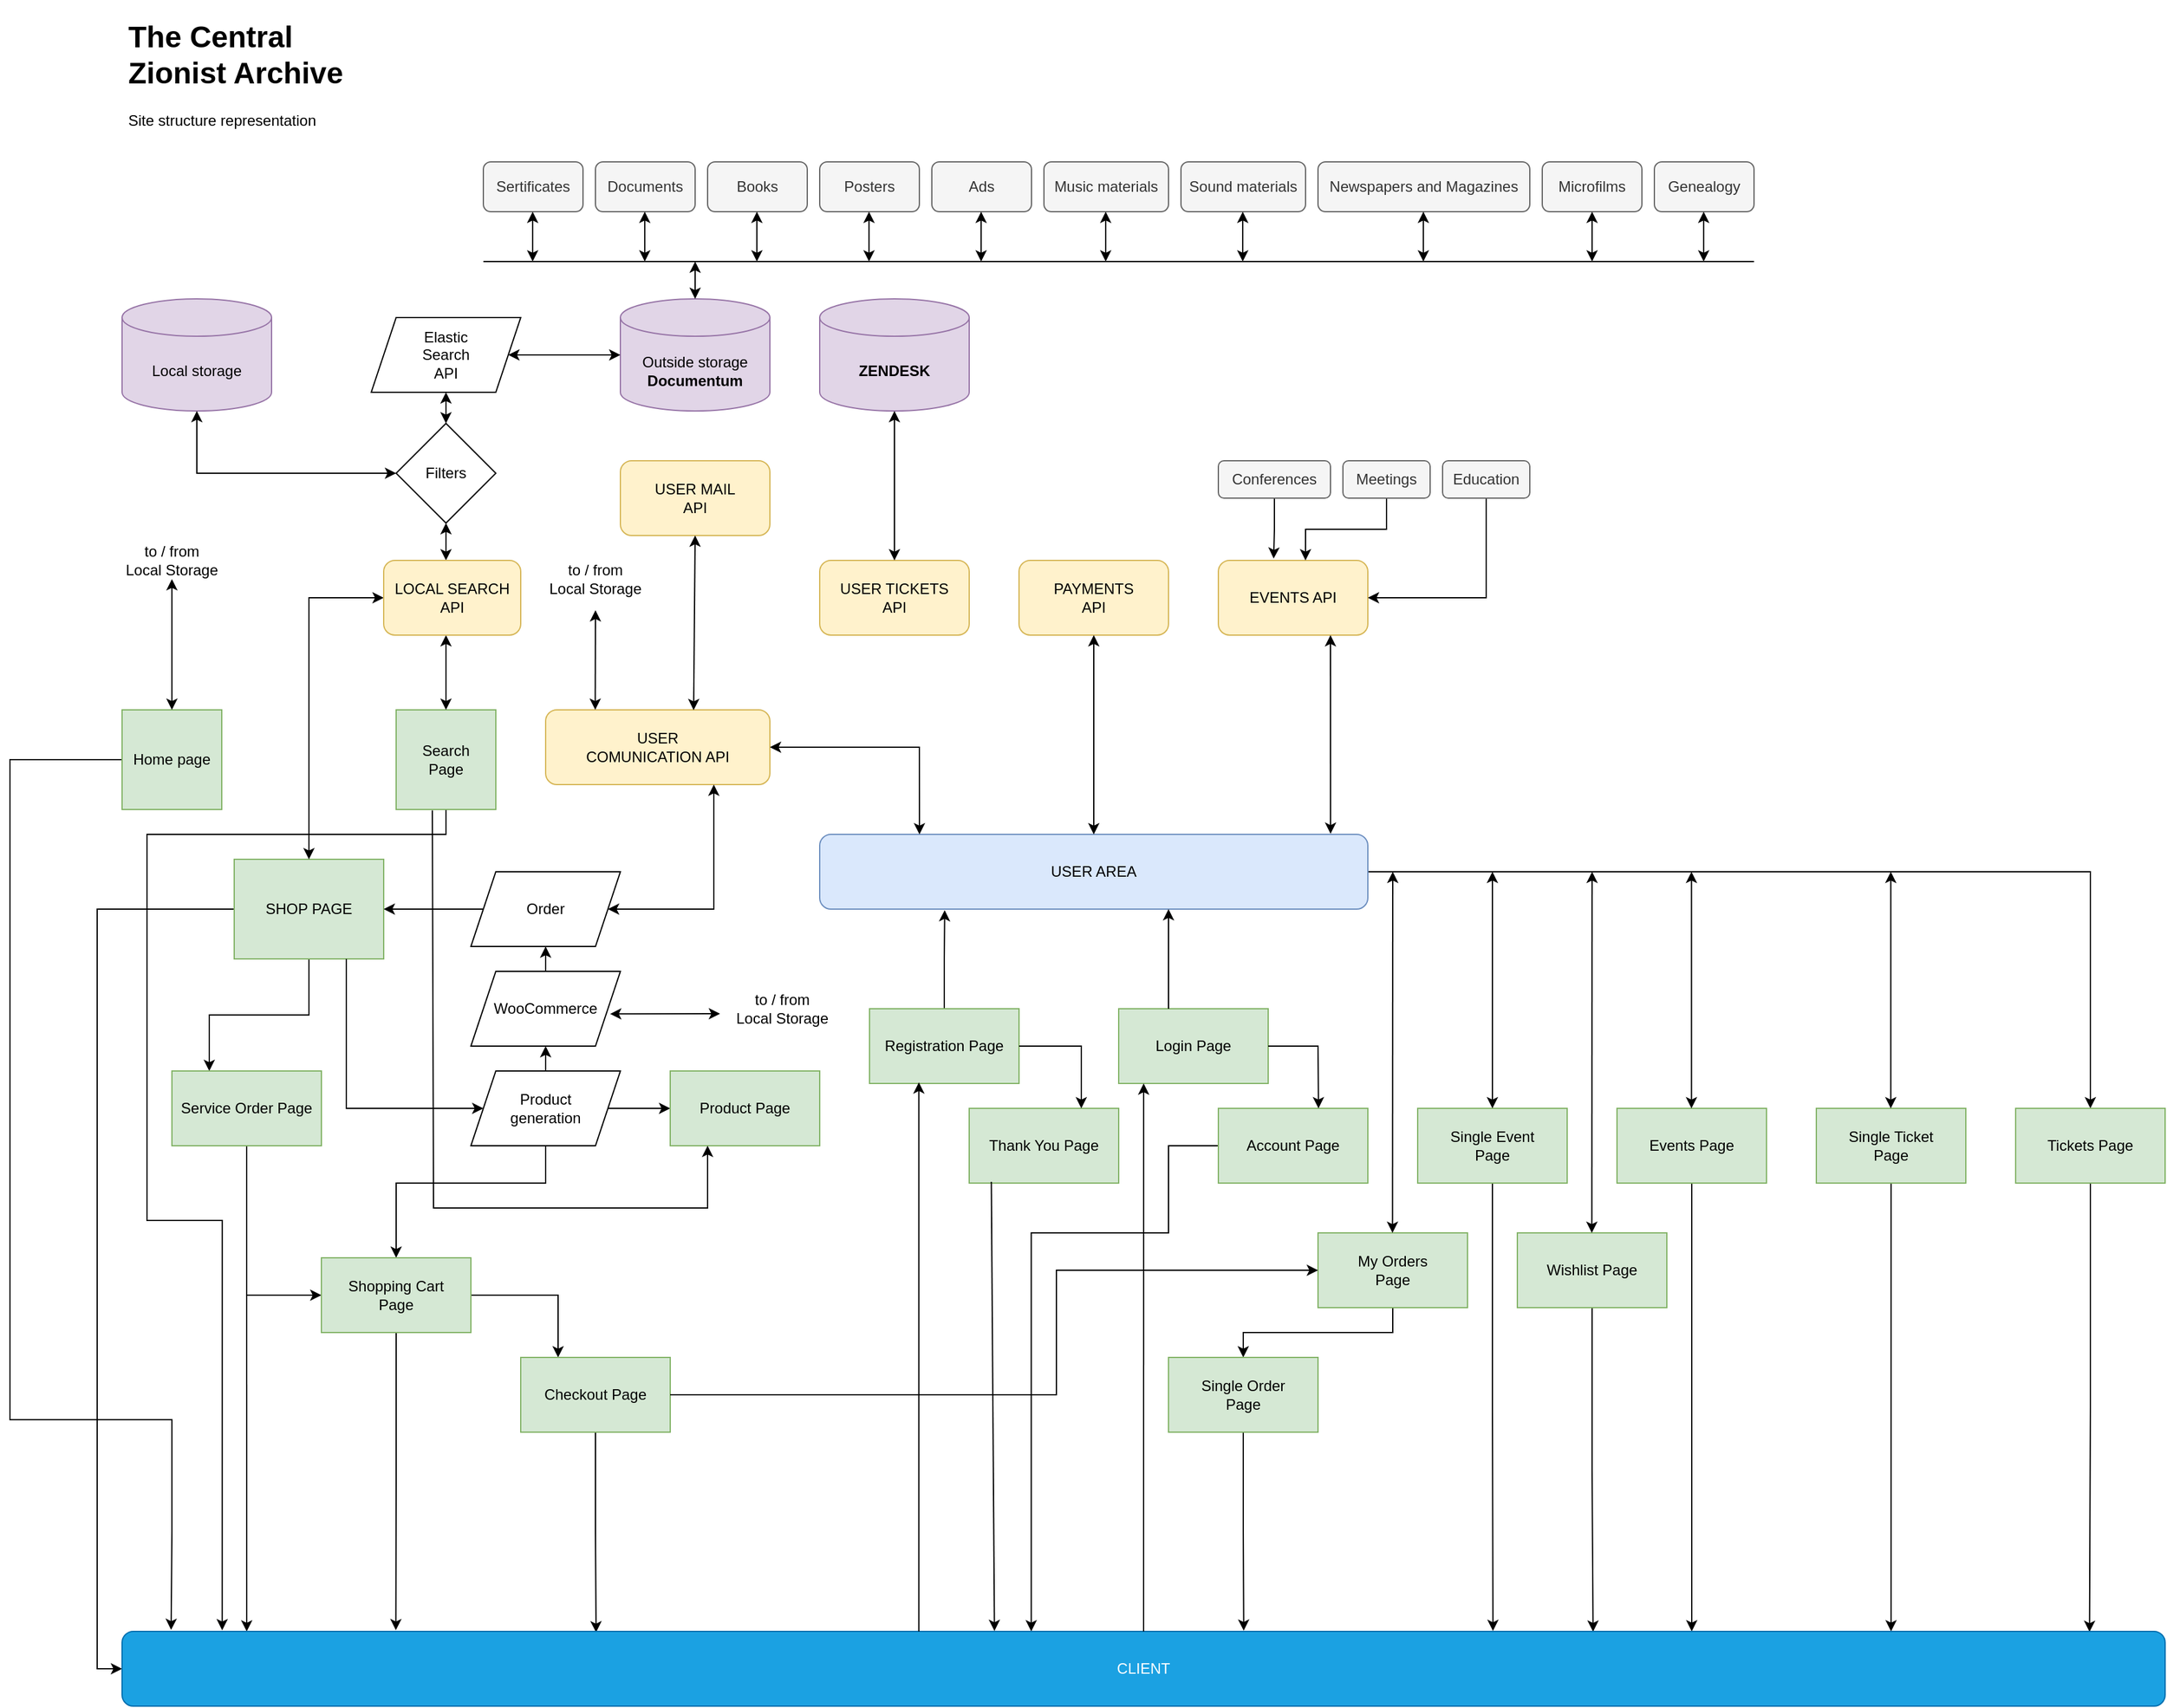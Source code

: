 <mxfile version="20.2.2" type="github"><diagram id="vXTD9lxBzudfeYfwQPNL" name="Page-1"><mxGraphModel dx="1286" dy="870" grid="1" gridSize="10" guides="1" tooltips="1" connect="1" arrows="1" fold="1" page="1" pageScale="1" pageWidth="1169" pageHeight="827" math="0" shadow="0"><root><mxCell id="0"/><mxCell id="1" parent="0"/><mxCell id="1O4lPicYfPI4-qORrqub-135" style="edgeStyle=orthogonalEdgeStyle;rounded=0;orthogonalLoop=1;jettySize=auto;html=1;entryX=0.024;entryY=-0.02;entryDx=0;entryDy=0;entryPerimeter=0;" edge="1" parent="1" source="1O4lPicYfPI4-qORrqub-1" target="1O4lPicYfPI4-qORrqub-122"><mxGeometry relative="1" as="geometry"><mxPoint x="140" y="1260.0" as="targetPoint"/><Array as="points"><mxPoint x="70" y="640"/><mxPoint x="70" y="1170"/><mxPoint x="200" y="1170"/><mxPoint x="200" y="1260"/></Array></mxGeometry></mxCell><mxCell id="1O4lPicYfPI4-qORrqub-1" value="Home page" style="whiteSpace=wrap;html=1;aspect=fixed;fillColor=#d5e8d4;strokeColor=#82b366;" vertex="1" parent="1"><mxGeometry x="160" y="600" width="80" height="80" as="geometry"/></mxCell><mxCell id="1O4lPicYfPI4-qORrqub-136" style="edgeStyle=orthogonalEdgeStyle;rounded=0;orthogonalLoop=1;jettySize=auto;html=1;entryX=0.049;entryY=-0.015;entryDx=0;entryDy=0;entryPerimeter=0;" edge="1" parent="1" source="1O4lPicYfPI4-qORrqub-2" target="1O4lPicYfPI4-qORrqub-122"><mxGeometry relative="1" as="geometry"><Array as="points"><mxPoint x="420" y="700"/><mxPoint x="180" y="700"/><mxPoint x="180" y="1010"/><mxPoint x="240" y="1010"/></Array></mxGeometry></mxCell><mxCell id="1O4lPicYfPI4-qORrqub-2" value="&lt;div&gt;Search&lt;/div&gt;&lt;div&gt;Page&lt;br&gt;&lt;/div&gt;" style="whiteSpace=wrap;html=1;aspect=fixed;fillColor=#d5e8d4;strokeColor=#82b366;" vertex="1" parent="1"><mxGeometry x="380" y="600" width="80" height="80" as="geometry"/></mxCell><mxCell id="1O4lPicYfPI4-qORrqub-4" value="Local storage" style="shape=cylinder3;whiteSpace=wrap;html=1;boundedLbl=1;backgroundOutline=1;size=15;fillColor=#e1d5e7;strokeColor=#9673a6;" vertex="1" parent="1"><mxGeometry x="160" y="270" width="120" height="90" as="geometry"/></mxCell><mxCell id="1O4lPicYfPI4-qORrqub-5" value="Outside storage&lt;br&gt;&lt;strong&gt;Documentum&lt;/strong&gt;" style="shape=cylinder3;whiteSpace=wrap;html=1;boundedLbl=1;backgroundOutline=1;size=15;fillColor=#e1d5e7;strokeColor=#9673a6;" vertex="1" parent="1"><mxGeometry x="560" y="270" width="120" height="90" as="geometry"/></mxCell><mxCell id="1O4lPicYfPI4-qORrqub-6" value="&lt;h1&gt;The Central Zionist Archive &lt;br&gt;&lt;/h1&gt;&lt;p&gt;Site structure representation&lt;br&gt;&lt;/p&gt;" style="text;html=1;strokeColor=none;fillColor=none;spacing=5;spacingTop=-20;whiteSpace=wrap;overflow=hidden;rounded=0;" vertex="1" parent="1"><mxGeometry x="160" y="40" width="190" height="120" as="geometry"/></mxCell><mxCell id="1O4lPicYfPI4-qORrqub-7" value="&lt;div&gt;Elastic&lt;/div&gt;&lt;div&gt;Search&lt;/div&gt;&lt;div&gt;API&lt;br&gt;&lt;/div&gt;" style="shape=parallelogram;perimeter=parallelogramPerimeter;whiteSpace=wrap;html=1;fixedSize=1;" vertex="1" parent="1"><mxGeometry x="360" y="285" width="120" height="60" as="geometry"/></mxCell><mxCell id="1O4lPicYfPI4-qORrqub-9" value="Sertificates" style="rounded=1;whiteSpace=wrap;html=1;fillColor=#f5f5f5;fontColor=#333333;strokeColor=#666666;" vertex="1" parent="1"><mxGeometry x="450" y="160" width="80" height="40" as="geometry"/></mxCell><mxCell id="1O4lPicYfPI4-qORrqub-10" value="Documents" style="rounded=1;whiteSpace=wrap;html=1;fillColor=#f5f5f5;fontColor=#333333;strokeColor=#666666;" vertex="1" parent="1"><mxGeometry x="540" y="160" width="80" height="40" as="geometry"/></mxCell><mxCell id="1O4lPicYfPI4-qORrqub-11" value="Books" style="rounded=1;whiteSpace=wrap;html=1;fillColor=#f5f5f5;fontColor=#333333;strokeColor=#666666;" vertex="1" parent="1"><mxGeometry x="630" y="160" width="80" height="40" as="geometry"/></mxCell><mxCell id="1O4lPicYfPI4-qORrqub-13" value="" style="endArrow=classic;startArrow=classic;html=1;rounded=0;exitX=1;exitY=0.5;exitDx=0;exitDy=0;entryX=0;entryY=0.5;entryDx=0;entryDy=0;entryPerimeter=0;" edge="1" parent="1" source="1O4lPicYfPI4-qORrqub-7" target="1O4lPicYfPI4-qORrqub-5"><mxGeometry width="50" height="50" relative="1" as="geometry"><mxPoint x="590" y="490" as="sourcePoint"/><mxPoint x="640" y="440" as="targetPoint"/></mxGeometry></mxCell><mxCell id="1O4lPicYfPI4-qORrqub-14" value="Posters" style="rounded=1;whiteSpace=wrap;html=1;fillColor=#f5f5f5;fontColor=#333333;strokeColor=#666666;" vertex="1" parent="1"><mxGeometry x="720" y="160" width="80" height="40" as="geometry"/></mxCell><mxCell id="1O4lPicYfPI4-qORrqub-17" value="Filters" style="rhombus;whiteSpace=wrap;html=1;" vertex="1" parent="1"><mxGeometry x="380" y="370" width="80" height="80" as="geometry"/></mxCell><mxCell id="1O4lPicYfPI4-qORrqub-22" value="" style="endArrow=classic;startArrow=classic;html=1;rounded=0;entryX=0.5;entryY=1;entryDx=0;entryDy=0;" edge="1" parent="1" target="1O4lPicYfPI4-qORrqub-7"><mxGeometry width="50" height="50" relative="1" as="geometry"><mxPoint x="420" y="370" as="sourcePoint"/><mxPoint x="470" y="400" as="targetPoint"/></mxGeometry></mxCell><mxCell id="1O4lPicYfPI4-qORrqub-23" value="" style="endArrow=classic;startArrow=classic;html=1;rounded=0;entryX=0;entryY=0.5;entryDx=0;entryDy=0;exitX=0.5;exitY=1;exitDx=0;exitDy=0;exitPerimeter=0;" edge="1" parent="1" source="1O4lPicYfPI4-qORrqub-4" target="1O4lPicYfPI4-qORrqub-17"><mxGeometry width="50" height="50" relative="1" as="geometry"><mxPoint x="195" y="435" as="sourcePoint"/><mxPoint x="245" y="385" as="targetPoint"/><Array as="points"><mxPoint x="220" y="410"/></Array></mxGeometry></mxCell><mxCell id="1O4lPicYfPI4-qORrqub-24" value="" style="endArrow=classic;startArrow=classic;html=1;rounded=0;exitX=0.5;exitY=0;exitDx=0;exitDy=0;entryX=0.5;entryY=1;entryDx=0;entryDy=0;" edge="1" parent="1" target="1O4lPicYfPI4-qORrqub-17"><mxGeometry width="50" height="50" relative="1" as="geometry"><mxPoint x="420" y="480" as="sourcePoint"/><mxPoint x="470" y="400" as="targetPoint"/></mxGeometry></mxCell><mxCell id="1O4lPicYfPI4-qORrqub-25" value="Ads" style="rounded=1;whiteSpace=wrap;html=1;fillColor=#f5f5f5;fontColor=#333333;strokeColor=#666666;" vertex="1" parent="1"><mxGeometry x="810" y="160" width="80" height="40" as="geometry"/></mxCell><mxCell id="1O4lPicYfPI4-qORrqub-26" value="Music materials" style="rounded=1;whiteSpace=wrap;html=1;fillColor=#f5f5f5;fontColor=#333333;strokeColor=#666666;" vertex="1" parent="1"><mxGeometry x="900" y="160" width="100" height="40" as="geometry"/></mxCell><mxCell id="1O4lPicYfPI4-qORrqub-27" value="Sound materials" style="rounded=1;whiteSpace=wrap;html=1;fillColor=#f5f5f5;fontColor=#333333;strokeColor=#666666;" vertex="1" parent="1"><mxGeometry x="1010" y="160" width="100" height="40" as="geometry"/></mxCell><mxCell id="1O4lPicYfPI4-qORrqub-28" value="" style="endArrow=classic;startArrow=classic;html=1;rounded=0;exitX=0.5;exitY=0;exitDx=0;exitDy=0;entryX=0.5;entryY=1;entryDx=0;entryDy=0;" edge="1" parent="1" source="1O4lPicYfPI4-qORrqub-2"><mxGeometry width="50" height="50" relative="1" as="geometry"><mxPoint x="690" y="410" as="sourcePoint"/><mxPoint x="420" y="540" as="targetPoint"/></mxGeometry></mxCell><mxCell id="1O4lPicYfPI4-qORrqub-30" value="" style="endArrow=classic;startArrow=classic;html=1;rounded=0;exitX=0.5;exitY=0;exitDx=0;exitDy=0;" edge="1" parent="1" source="1O4lPicYfPI4-qORrqub-1" target="1O4lPicYfPI4-qORrqub-31"><mxGeometry width="50" height="50" relative="1" as="geometry"><mxPoint x="690" y="410" as="sourcePoint"/><mxPoint x="200" y="480" as="targetPoint"/></mxGeometry></mxCell><mxCell id="1O4lPicYfPI4-qORrqub-31" value="&lt;div&gt;to / from&lt;/div&gt;&lt;div&gt;Local Storage&lt;br&gt;&lt;/div&gt;" style="text;html=1;strokeColor=none;fillColor=none;align=center;verticalAlign=middle;whiteSpace=wrap;rounded=0;" vertex="1" parent="1"><mxGeometry x="150" y="465" width="100" height="30" as="geometry"/></mxCell><mxCell id="1O4lPicYfPI4-qORrqub-34" value="" style="endArrow=classic;startArrow=classic;html=1;rounded=0;exitX=0.5;exitY=0;exitDx=0;exitDy=0;exitPerimeter=0;" edge="1" parent="1" source="1O4lPicYfPI4-qORrqub-5"><mxGeometry width="50" height="50" relative="1" as="geometry"><mxPoint x="690" y="410" as="sourcePoint"/><mxPoint x="620" y="240" as="targetPoint"/></mxGeometry></mxCell><mxCell id="1O4lPicYfPI4-qORrqub-35" value="" style="endArrow=none;html=1;rounded=0;" edge="1" parent="1"><mxGeometry width="50" height="50" relative="1" as="geometry"><mxPoint x="450" y="240" as="sourcePoint"/><mxPoint x="1470" y="240" as="targetPoint"/></mxGeometry></mxCell><mxCell id="1O4lPicYfPI4-qORrqub-39" value="Newspapers and Magazines" style="rounded=1;whiteSpace=wrap;html=1;fillColor=#f5f5f5;fontColor=#333333;strokeColor=#666666;" vertex="1" parent="1"><mxGeometry x="1120" y="160" width="170" height="40" as="geometry"/></mxCell><mxCell id="1O4lPicYfPI4-qORrqub-40" value="Genealogy" style="rounded=1;whiteSpace=wrap;html=1;fillColor=#f5f5f5;fontColor=#333333;strokeColor=#666666;" vertex="1" parent="1"><mxGeometry x="1390" y="160" width="80" height="40" as="geometry"/></mxCell><mxCell id="1O4lPicYfPI4-qORrqub-43" value="Microfilms" style="rounded=1;whiteSpace=wrap;html=1;fillColor=#f5f5f5;fontColor=#333333;strokeColor=#666666;" vertex="1" parent="1"><mxGeometry x="1300" y="160" width="80" height="40" as="geometry"/></mxCell><mxCell id="1O4lPicYfPI4-qORrqub-44" value="" style="endArrow=classic;startArrow=classic;html=1;rounded=0;entryX=0.5;entryY=1;entryDx=0;entryDy=0;" edge="1" parent="1"><mxGeometry width="50" height="50" relative="1" as="geometry"><mxPoint x="489.58" y="240.0" as="sourcePoint"/><mxPoint x="489.58" y="200.0" as="targetPoint"/></mxGeometry></mxCell><mxCell id="1O4lPicYfPI4-qORrqub-45" value="" style="endArrow=classic;startArrow=classic;html=1;rounded=0;entryX=0.5;entryY=1;entryDx=0;entryDy=0;" edge="1" parent="1"><mxGeometry width="50" height="50" relative="1" as="geometry"><mxPoint x="579.58" y="240.0" as="sourcePoint"/><mxPoint x="579.58" y="200.0" as="targetPoint"/></mxGeometry></mxCell><mxCell id="1O4lPicYfPI4-qORrqub-46" value="" style="endArrow=classic;startArrow=classic;html=1;rounded=0;entryX=0.5;entryY=1;entryDx=0;entryDy=0;" edge="1" parent="1"><mxGeometry width="50" height="50" relative="1" as="geometry"><mxPoint x="669.58" y="240.0" as="sourcePoint"/><mxPoint x="669.58" y="200.0" as="targetPoint"/></mxGeometry></mxCell><mxCell id="1O4lPicYfPI4-qORrqub-47" value="" style="endArrow=classic;startArrow=classic;html=1;rounded=0;entryX=0.5;entryY=1;entryDx=0;entryDy=0;" edge="1" parent="1"><mxGeometry width="50" height="50" relative="1" as="geometry"><mxPoint x="759.58" y="240.0" as="sourcePoint"/><mxPoint x="759.58" y="200.0" as="targetPoint"/></mxGeometry></mxCell><mxCell id="1O4lPicYfPI4-qORrqub-48" value="" style="endArrow=classic;startArrow=classic;html=1;rounded=0;entryX=0.5;entryY=1;entryDx=0;entryDy=0;" edge="1" parent="1"><mxGeometry width="50" height="50" relative="1" as="geometry"><mxPoint x="849.58" y="240.0" as="sourcePoint"/><mxPoint x="849.58" y="200.0" as="targetPoint"/></mxGeometry></mxCell><mxCell id="1O4lPicYfPI4-qORrqub-49" value="" style="endArrow=classic;startArrow=classic;html=1;rounded=0;entryX=0.5;entryY=1;entryDx=0;entryDy=0;" edge="1" parent="1"><mxGeometry width="50" height="50" relative="1" as="geometry"><mxPoint x="949.58" y="240.0" as="sourcePoint"/><mxPoint x="949.58" y="200.0" as="targetPoint"/></mxGeometry></mxCell><mxCell id="1O4lPicYfPI4-qORrqub-50" value="" style="endArrow=classic;startArrow=classic;html=1;rounded=0;entryX=0.5;entryY=1;entryDx=0;entryDy=0;" edge="1" parent="1"><mxGeometry width="50" height="50" relative="1" as="geometry"><mxPoint x="1059.58" y="240.0" as="sourcePoint"/><mxPoint x="1059.58" y="200.0" as="targetPoint"/></mxGeometry></mxCell><mxCell id="1O4lPicYfPI4-qORrqub-51" value="" style="endArrow=classic;startArrow=classic;html=1;rounded=0;entryX=0.5;entryY=1;entryDx=0;entryDy=0;" edge="1" parent="1"><mxGeometry width="50" height="50" relative="1" as="geometry"><mxPoint x="1204.58" y="240.0" as="sourcePoint"/><mxPoint x="1204.58" y="200.0" as="targetPoint"/></mxGeometry></mxCell><mxCell id="1O4lPicYfPI4-qORrqub-52" value="" style="endArrow=classic;startArrow=classic;html=1;rounded=0;entryX=0.5;entryY=1;entryDx=0;entryDy=0;" edge="1" parent="1"><mxGeometry width="50" height="50" relative="1" as="geometry"><mxPoint x="1429.58" y="240.0" as="sourcePoint"/><mxPoint x="1429.58" y="200.0" as="targetPoint"/></mxGeometry></mxCell><mxCell id="1O4lPicYfPI4-qORrqub-53" value="" style="endArrow=classic;startArrow=classic;html=1;rounded=0;entryX=0.5;entryY=1;entryDx=0;entryDy=0;" edge="1" parent="1"><mxGeometry width="50" height="50" relative="1" as="geometry"><mxPoint x="1340" y="240.0" as="sourcePoint"/><mxPoint x="1340" y="200.0" as="targetPoint"/></mxGeometry></mxCell><mxCell id="1O4lPicYfPI4-qORrqub-123" style="edgeStyle=orthogonalEdgeStyle;rounded=0;orthogonalLoop=1;jettySize=auto;html=1;entryX=0.5;entryY=0;entryDx=0;entryDy=0;" edge="1" parent="1" source="1O4lPicYfPI4-qORrqub-55" target="1O4lPicYfPI4-qORrqub-105"><mxGeometry relative="1" as="geometry"/></mxCell><mxCell id="1O4lPicYfPI4-qORrqub-55" value="USER AREA" style="rounded=1;whiteSpace=wrap;html=1;fillColor=#dae8fc;strokeColor=#6c8ebf;" vertex="1" parent="1"><mxGeometry x="720" y="700" width="440" height="60" as="geometry"/></mxCell><mxCell id="1O4lPicYfPI4-qORrqub-56" value="USER TICKETS&lt;br&gt;API" style="rounded=1;whiteSpace=wrap;html=1;fillColor=#fff2cc;strokeColor=#d6b656;" vertex="1" parent="1"><mxGeometry x="720" y="480" width="120" height="60" as="geometry"/></mxCell><mxCell id="1O4lPicYfPI4-qORrqub-57" value="EVENTS API" style="rounded=1;whiteSpace=wrap;html=1;fillColor=#fff2cc;strokeColor=#d6b656;" vertex="1" parent="1"><mxGeometry x="1040" y="480" width="120" height="60" as="geometry"/></mxCell><mxCell id="1O4lPicYfPI4-qORrqub-59" value="&lt;strong&gt;ZENDESK&lt;/strong&gt;" style="shape=cylinder3;whiteSpace=wrap;html=1;boundedLbl=1;backgroundOutline=1;size=15;fillColor=#e1d5e7;strokeColor=#9673a6;" vertex="1" parent="1"><mxGeometry x="720" y="270" width="120" height="90" as="geometry"/></mxCell><mxCell id="1O4lPicYfPI4-qORrqub-60" value="PAYMENTS&lt;br&gt;API" style="rounded=1;whiteSpace=wrap;html=1;fillColor=#fff2cc;strokeColor=#d6b656;" vertex="1" parent="1"><mxGeometry x="880" y="480" width="120" height="60" as="geometry"/></mxCell><mxCell id="1O4lPicYfPI4-qORrqub-64" style="edgeStyle=orthogonalEdgeStyle;rounded=0;orthogonalLoop=1;jettySize=auto;html=1;exitX=0.5;exitY=1;exitDx=0;exitDy=0;entryX=0.37;entryY=-0.024;entryDx=0;entryDy=0;entryPerimeter=0;" edge="1" parent="1" source="1O4lPicYfPI4-qORrqub-61" target="1O4lPicYfPI4-qORrqub-57"><mxGeometry relative="1" as="geometry"/></mxCell><mxCell id="1O4lPicYfPI4-qORrqub-61" value="Сonferences" style="rounded=1;whiteSpace=wrap;html=1;fillColor=#f5f5f5;fontColor=#333333;strokeColor=#666666;" vertex="1" parent="1"><mxGeometry x="1040" y="400" width="90" height="30" as="geometry"/></mxCell><mxCell id="1O4lPicYfPI4-qORrqub-65" style="edgeStyle=orthogonalEdgeStyle;rounded=0;orthogonalLoop=1;jettySize=auto;html=1;exitX=0.5;exitY=1;exitDx=0;exitDy=0;entryX=0.583;entryY=0;entryDx=0;entryDy=0;entryPerimeter=0;" edge="1" parent="1" source="1O4lPicYfPI4-qORrqub-62" target="1O4lPicYfPI4-qORrqub-57"><mxGeometry relative="1" as="geometry"/></mxCell><mxCell id="1O4lPicYfPI4-qORrqub-62" value="Meetings" style="rounded=1;whiteSpace=wrap;html=1;fillColor=#f5f5f5;fontColor=#333333;strokeColor=#666666;" vertex="1" parent="1"><mxGeometry x="1140" y="400" width="70" height="30" as="geometry"/></mxCell><mxCell id="1O4lPicYfPI4-qORrqub-66" style="edgeStyle=orthogonalEdgeStyle;rounded=0;orthogonalLoop=1;jettySize=auto;html=1;exitX=0.5;exitY=1;exitDx=0;exitDy=0;entryX=1;entryY=0.5;entryDx=0;entryDy=0;" edge="1" parent="1" source="1O4lPicYfPI4-qORrqub-63" target="1O4lPicYfPI4-qORrqub-57"><mxGeometry relative="1" as="geometry"/></mxCell><mxCell id="1O4lPicYfPI4-qORrqub-63" value="Education" style="rounded=1;whiteSpace=wrap;html=1;fillColor=#f5f5f5;fontColor=#333333;strokeColor=#666666;" vertex="1" parent="1"><mxGeometry x="1220" y="400" width="70" height="30" as="geometry"/></mxCell><mxCell id="1O4lPicYfPI4-qORrqub-116" style="edgeStyle=orthogonalEdgeStyle;rounded=0;orthogonalLoop=1;jettySize=auto;html=1;entryX=0.25;entryY=0;entryDx=0;entryDy=0;" edge="1" parent="1" source="1O4lPicYfPI4-qORrqub-67" target="1O4lPicYfPI4-qORrqub-111"><mxGeometry relative="1" as="geometry"/></mxCell><mxCell id="1O4lPicYfPI4-qORrqub-134" style="edgeStyle=orthogonalEdgeStyle;rounded=0;orthogonalLoop=1;jettySize=auto;html=1;entryX=0;entryY=0.5;entryDx=0;entryDy=0;" edge="1" parent="1" source="1O4lPicYfPI4-qORrqub-67" target="1O4lPicYfPI4-qORrqub-122"><mxGeometry relative="1" as="geometry"><Array as="points"><mxPoint x="140" y="760"/><mxPoint x="140" y="1370"/></Array></mxGeometry></mxCell><mxCell id="1O4lPicYfPI4-qORrqub-67" value="SHOP PAGE" style="rounded=0;whiteSpace=wrap;html=1;fillColor=#d5e8d4;strokeColor=#82b366;" vertex="1" parent="1"><mxGeometry x="250" y="720" width="120" height="80" as="geometry"/></mxCell><mxCell id="1O4lPicYfPI4-qORrqub-69" value="" style="endArrow=classic;startArrow=classic;html=1;rounded=0;entryX=0;entryY=0.5;entryDx=0;entryDy=0;" edge="1" parent="1" source="1O4lPicYfPI4-qORrqub-67"><mxGeometry width="50" height="50" relative="1" as="geometry"><mxPoint x="200" y="730" as="sourcePoint"/><mxPoint x="370" y="510" as="targetPoint"/><Array as="points"><mxPoint x="310" y="510"/></Array></mxGeometry></mxCell><mxCell id="1O4lPicYfPI4-qORrqub-74" style="edgeStyle=orthogonalEdgeStyle;rounded=0;orthogonalLoop=1;jettySize=auto;html=1;exitX=0.5;exitY=0;exitDx=0;exitDy=0;entryX=0.5;entryY=1;entryDx=0;entryDy=0;" edge="1" parent="1" source="1O4lPicYfPI4-qORrqub-70" target="1O4lPicYfPI4-qORrqub-71"><mxGeometry relative="1" as="geometry"/></mxCell><mxCell id="1O4lPicYfPI4-qORrqub-90" style="edgeStyle=orthogonalEdgeStyle;rounded=0;orthogonalLoop=1;jettySize=auto;html=1;entryX=0;entryY=0.5;entryDx=0;entryDy=0;" edge="1" parent="1" source="1O4lPicYfPI4-qORrqub-70" target="1O4lPicYfPI4-qORrqub-89"><mxGeometry relative="1" as="geometry"/></mxCell><mxCell id="1O4lPicYfPI4-qORrqub-119" style="edgeStyle=orthogonalEdgeStyle;rounded=0;orthogonalLoop=1;jettySize=auto;html=1;entryX=0.5;entryY=0;entryDx=0;entryDy=0;" edge="1" parent="1" source="1O4lPicYfPI4-qORrqub-70" target="1O4lPicYfPI4-qORrqub-112"><mxGeometry relative="1" as="geometry"><Array as="points"><mxPoint x="500" y="980"/><mxPoint x="380" y="980"/></Array></mxGeometry></mxCell><mxCell id="1O4lPicYfPI4-qORrqub-70" value="&lt;div&gt;Product&lt;/div&gt;&lt;div&gt;generation&lt;br&gt;&lt;/div&gt;" style="shape=parallelogram;perimeter=parallelogramPerimeter;whiteSpace=wrap;html=1;fixedSize=1;" vertex="1" parent="1"><mxGeometry x="440" y="890" width="120" height="60" as="geometry"/></mxCell><mxCell id="1O4lPicYfPI4-qORrqub-75" style="edgeStyle=orthogonalEdgeStyle;rounded=0;orthogonalLoop=1;jettySize=auto;html=1;exitX=0.5;exitY=0;exitDx=0;exitDy=0;" edge="1" parent="1" source="1O4lPicYfPI4-qORrqub-71" target="1O4lPicYfPI4-qORrqub-72"><mxGeometry relative="1" as="geometry"/></mxCell><mxCell id="1O4lPicYfPI4-qORrqub-71" value="WooCommerce" style="shape=parallelogram;perimeter=parallelogramPerimeter;whiteSpace=wrap;html=1;fixedSize=1;" vertex="1" parent="1"><mxGeometry x="440" y="810" width="120" height="60" as="geometry"/></mxCell><mxCell id="1O4lPicYfPI4-qORrqub-76" style="edgeStyle=orthogonalEdgeStyle;rounded=0;orthogonalLoop=1;jettySize=auto;html=1;entryX=1;entryY=0.5;entryDx=0;entryDy=0;" edge="1" parent="1" source="1O4lPicYfPI4-qORrqub-72" target="1O4lPicYfPI4-qORrqub-67"><mxGeometry relative="1" as="geometry"/></mxCell><mxCell id="1O4lPicYfPI4-qORrqub-72" value="Order" style="shape=parallelogram;perimeter=parallelogramPerimeter;whiteSpace=wrap;html=1;fixedSize=1;" vertex="1" parent="1"><mxGeometry x="440" y="730" width="120" height="60" as="geometry"/></mxCell><mxCell id="1O4lPicYfPI4-qORrqub-73" value="" style="endArrow=classic;html=1;rounded=0;entryX=0;entryY=0.5;entryDx=0;entryDy=0;exitX=0.75;exitY=1;exitDx=0;exitDy=0;" edge="1" parent="1" source="1O4lPicYfPI4-qORrqub-67" target="1O4lPicYfPI4-qORrqub-70"><mxGeometry width="50" height="50" relative="1" as="geometry"><mxPoint x="420" y="760" as="sourcePoint"/><mxPoint x="470" y="710" as="targetPoint"/><Array as="points"><mxPoint x="340" y="920"/></Array></mxGeometry></mxCell><mxCell id="1O4lPicYfPI4-qORrqub-77" value="" style="endArrow=classic;startArrow=classic;html=1;rounded=0;exitX=0.931;exitY=0.569;exitDx=0;exitDy=0;exitPerimeter=0;" edge="1" parent="1" source="1O4lPicYfPI4-qORrqub-71"><mxGeometry width="50" height="50" relative="1" as="geometry"><mxPoint x="610" y="865" as="sourcePoint"/><mxPoint x="640" y="844" as="targetPoint"/></mxGeometry></mxCell><mxCell id="1O4lPicYfPI4-qORrqub-78" value="&lt;div&gt;to / from&lt;/div&gt;&lt;div&gt;Local Storage&lt;br&gt;&lt;/div&gt;" style="text;html=1;strokeColor=none;fillColor=none;align=center;verticalAlign=middle;whiteSpace=wrap;rounded=0;" vertex="1" parent="1"><mxGeometry x="490" y="480" width="100" height="30" as="geometry"/></mxCell><mxCell id="1O4lPicYfPI4-qORrqub-79" value="" style="endArrow=classic;startArrow=classic;html=1;rounded=0;entryX=0.5;entryY=1;entryDx=0;entryDy=0;entryPerimeter=0;exitX=0.5;exitY=0;exitDx=0;exitDy=0;" edge="1" parent="1" source="1O4lPicYfPI4-qORrqub-56" target="1O4lPicYfPI4-qORrqub-59"><mxGeometry width="50" height="50" relative="1" as="geometry"><mxPoint x="760" y="450" as="sourcePoint"/><mxPoint x="810" y="400" as="targetPoint"/></mxGeometry></mxCell><mxCell id="1O4lPicYfPI4-qORrqub-80" value="USER &lt;br&gt;COMUNICATION API" style="rounded=1;whiteSpace=wrap;html=1;fillColor=#fff2cc;strokeColor=#d6b656;" vertex="1" parent="1"><mxGeometry x="500" y="600" width="180" height="60" as="geometry"/></mxCell><mxCell id="1O4lPicYfPI4-qORrqub-81" value="" style="endArrow=classic;startArrow=classic;html=1;rounded=0;entryX=0.75;entryY=1;entryDx=0;entryDy=0;exitX=1;exitY=0.5;exitDx=0;exitDy=0;" edge="1" parent="1" source="1O4lPicYfPI4-qORrqub-72" target="1O4lPicYfPI4-qORrqub-80"><mxGeometry width="50" height="50" relative="1" as="geometry"><mxPoint x="595" y="760" as="sourcePoint"/><mxPoint x="645" y="710" as="targetPoint"/><Array as="points"><mxPoint x="635" y="760"/></Array></mxGeometry></mxCell><mxCell id="1O4lPicYfPI4-qORrqub-82" value="" style="endArrow=classic;startArrow=classic;html=1;rounded=0;exitX=1;exitY=0.5;exitDx=0;exitDy=0;entryX=0.182;entryY=0;entryDx=0;entryDy=0;entryPerimeter=0;" edge="1" parent="1" source="1O4lPicYfPI4-qORrqub-80" target="1O4lPicYfPI4-qORrqub-55"><mxGeometry width="50" height="50" relative="1" as="geometry"><mxPoint x="870" y="660" as="sourcePoint"/><mxPoint x="920" y="610" as="targetPoint"/><Array as="points"><mxPoint x="800" y="630"/></Array></mxGeometry></mxCell><mxCell id="1O4lPicYfPI4-qORrqub-83" value="" style="endArrow=classic;startArrow=classic;html=1;rounded=0;entryX=0.221;entryY=-0.001;entryDx=0;entryDy=0;entryPerimeter=0;" edge="1" parent="1" target="1O4lPicYfPI4-qORrqub-80"><mxGeometry width="50" height="50" relative="1" as="geometry"><mxPoint x="540" y="520" as="sourcePoint"/><mxPoint x="618.28" y="560" as="targetPoint"/></mxGeometry></mxCell><mxCell id="1O4lPicYfPI4-qORrqub-84" value="USER MAIL&lt;br&gt;API" style="rounded=1;whiteSpace=wrap;html=1;fillColor=#fff2cc;strokeColor=#d6b656;" vertex="1" parent="1"><mxGeometry x="560" y="400" width="120" height="60" as="geometry"/></mxCell><mxCell id="1O4lPicYfPI4-qORrqub-85" value="" style="endArrow=classic;startArrow=classic;html=1;rounded=0;entryX=0.5;entryY=1;entryDx=0;entryDy=0;exitX=0.66;exitY=0.004;exitDx=0;exitDy=0;exitPerimeter=0;" edge="1" parent="1" source="1O4lPicYfPI4-qORrqub-80" target="1O4lPicYfPI4-qORrqub-84"><mxGeometry width="50" height="50" relative="1" as="geometry"><mxPoint x="540" y="590" as="sourcePoint"/><mxPoint x="590" y="540" as="targetPoint"/></mxGeometry></mxCell><mxCell id="1O4lPicYfPI4-qORrqub-86" value="&lt;div&gt;to / from&lt;/div&gt;&lt;div&gt;Local Storage&lt;br&gt;&lt;/div&gt;" style="text;html=1;strokeColor=none;fillColor=none;align=center;verticalAlign=middle;whiteSpace=wrap;rounded=0;" vertex="1" parent="1"><mxGeometry x="640" y="825" width="100" height="30" as="geometry"/></mxCell><mxCell id="1O4lPicYfPI4-qORrqub-87" value="" style="endArrow=classic;startArrow=classic;html=1;rounded=0;exitX=0.5;exitY=0;exitDx=0;exitDy=0;entryX=0.5;entryY=1;entryDx=0;entryDy=0;" edge="1" parent="1" source="1O4lPicYfPI4-qORrqub-55" target="1O4lPicYfPI4-qORrqub-60"><mxGeometry width="50" height="50" relative="1" as="geometry"><mxPoint x="890" y="650" as="sourcePoint"/><mxPoint x="940" y="600" as="targetPoint"/></mxGeometry></mxCell><mxCell id="1O4lPicYfPI4-qORrqub-88" value="" style="endArrow=classic;startArrow=classic;html=1;rounded=0;exitX=0.932;exitY=-0.008;exitDx=0;exitDy=0;exitPerimeter=0;entryX=0.75;entryY=1;entryDx=0;entryDy=0;" edge="1" parent="1" source="1O4lPicYfPI4-qORrqub-55" target="1O4lPicYfPI4-qORrqub-57"><mxGeometry width="50" height="50" relative="1" as="geometry"><mxPoint x="1090" y="550" as="sourcePoint"/><mxPoint x="1140" y="500" as="targetPoint"/></mxGeometry></mxCell><mxCell id="1O4lPicYfPI4-qORrqub-89" value="Product Page" style="rounded=0;whiteSpace=wrap;html=1;fillColor=#d5e8d4;strokeColor=#82b366;" vertex="1" parent="1"><mxGeometry x="600" y="890" width="120" height="60" as="geometry"/></mxCell><mxCell id="1O4lPicYfPI4-qORrqub-91" value="" style="endArrow=classic;html=1;rounded=0;entryX=0.25;entryY=1;entryDx=0;entryDy=0;exitX=0.363;exitY=1.01;exitDx=0;exitDy=0;exitPerimeter=0;" edge="1" parent="1" source="1O4lPicYfPI4-qORrqub-2" target="1O4lPicYfPI4-qORrqub-89"><mxGeometry width="50" height="50" relative="1" as="geometry"><mxPoint x="410" y="1130" as="sourcePoint"/><mxPoint x="830" y="900" as="targetPoint"/><Array as="points"><mxPoint x="410" y="1000"/><mxPoint x="630" y="1000"/></Array></mxGeometry></mxCell><mxCell id="1O4lPicYfPI4-qORrqub-94" style="edgeStyle=orthogonalEdgeStyle;rounded=0;orthogonalLoop=1;jettySize=auto;html=1;entryX=0.228;entryY=1.014;entryDx=0;entryDy=0;entryPerimeter=0;" edge="1" parent="1" source="1O4lPicYfPI4-qORrqub-92" target="1O4lPicYfPI4-qORrqub-55"><mxGeometry relative="1" as="geometry"/></mxCell><mxCell id="1O4lPicYfPI4-qORrqub-92" value="Registration Page" style="rounded=0;whiteSpace=wrap;html=1;fillColor=#d5e8d4;strokeColor=#82b366;" vertex="1" parent="1"><mxGeometry x="760" y="840" width="120" height="60" as="geometry"/></mxCell><mxCell id="1O4lPicYfPI4-qORrqub-93" value="Thank You Page" style="rounded=0;whiteSpace=wrap;html=1;fillColor=#d5e8d4;strokeColor=#82b366;" vertex="1" parent="1"><mxGeometry x="840" y="920" width="120" height="60" as="geometry"/></mxCell><mxCell id="1O4lPicYfPI4-qORrqub-96" value="" style="endArrow=classic;html=1;rounded=0;entryX=0.75;entryY=0;entryDx=0;entryDy=0;exitX=1;exitY=0.5;exitDx=0;exitDy=0;" edge="1" parent="1" source="1O4lPicYfPI4-qORrqub-92" target="1O4lPicYfPI4-qORrqub-93"><mxGeometry width="50" height="50" relative="1" as="geometry"><mxPoint x="610" y="820" as="sourcePoint"/><mxPoint x="660" y="770" as="targetPoint"/><Array as="points"><mxPoint x="930" y="870"/></Array></mxGeometry></mxCell><mxCell id="1O4lPicYfPI4-qORrqub-97" value="&lt;div&gt;LOCAL SEARCH&lt;/div&gt;&lt;div&gt;API&lt;/div&gt;" style="rounded=1;whiteSpace=wrap;html=1;fillColor=#fff2cc;strokeColor=#d6b656;" vertex="1" parent="1"><mxGeometry x="370" y="480" width="110" height="60" as="geometry"/></mxCell><mxCell id="1O4lPicYfPI4-qORrqub-98" value="Login Page" style="rounded=0;whiteSpace=wrap;html=1;fillColor=#d5e8d4;strokeColor=#82b366;" vertex="1" parent="1"><mxGeometry x="960" y="840" width="120" height="60" as="geometry"/></mxCell><mxCell id="1O4lPicYfPI4-qORrqub-131" style="edgeStyle=orthogonalEdgeStyle;rounded=0;orthogonalLoop=1;jettySize=auto;html=1;entryX=0.445;entryY=0;entryDx=0;entryDy=0;entryPerimeter=0;" edge="1" parent="1" source="1O4lPicYfPI4-qORrqub-99" target="1O4lPicYfPI4-qORrqub-122"><mxGeometry relative="1" as="geometry"><Array as="points"><mxPoint x="1000" y="950"/><mxPoint x="1000" y="1020"/><mxPoint x="890" y="1020"/></Array></mxGeometry></mxCell><mxCell id="1O4lPicYfPI4-qORrqub-99" value="Account Page" style="rounded=0;whiteSpace=wrap;html=1;fillColor=#d5e8d4;strokeColor=#82b366;" vertex="1" parent="1"><mxGeometry x="1040" y="920" width="120" height="60" as="geometry"/></mxCell><mxCell id="1O4lPicYfPI4-qORrqub-100" value="" style="endArrow=classic;html=1;rounded=0;" edge="1" parent="1"><mxGeometry width="50" height="50" relative="1" as="geometry"><mxPoint x="1000" y="840" as="sourcePoint"/><mxPoint x="1000" y="760" as="targetPoint"/></mxGeometry></mxCell><mxCell id="1O4lPicYfPI4-qORrqub-101" value="" style="endArrow=classic;html=1;rounded=0;entryX=0.67;entryY=0;entryDx=0;entryDy=0;entryPerimeter=0;" edge="1" parent="1" target="1O4lPicYfPI4-qORrqub-99"><mxGeometry width="50" height="50" relative="1" as="geometry"><mxPoint x="1080" y="870" as="sourcePoint"/><mxPoint x="1170" y="870" as="targetPoint"/><Array as="points"><mxPoint x="1120" y="870"/></Array></mxGeometry></mxCell><mxCell id="1O4lPicYfPI4-qORrqub-125" style="edgeStyle=orthogonalEdgeStyle;rounded=0;orthogonalLoop=1;jettySize=auto;html=1;" edge="1" parent="1" source="1O4lPicYfPI4-qORrqub-102"><mxGeometry relative="1" as="geometry"><mxPoint x="1420" y="1340" as="targetPoint"/></mxGeometry></mxCell><mxCell id="1O4lPicYfPI4-qORrqub-102" value="Events Page" style="rounded=0;whiteSpace=wrap;html=1;fillColor=#d5e8d4;strokeColor=#82b366;" vertex="1" parent="1"><mxGeometry x="1360" y="920" width="120" height="60" as="geometry"/></mxCell><mxCell id="1O4lPicYfPI4-qORrqub-129" style="edgeStyle=orthogonalEdgeStyle;rounded=0;orthogonalLoop=1;jettySize=auto;html=1;entryX=0.671;entryY=-0.006;entryDx=0;entryDy=0;entryPerimeter=0;" edge="1" parent="1" source="1O4lPicYfPI4-qORrqub-103" target="1O4lPicYfPI4-qORrqub-122"><mxGeometry relative="1" as="geometry"/></mxCell><mxCell id="1O4lPicYfPI4-qORrqub-103" value="&lt;div&gt;Single Event&lt;/div&gt;&lt;div&gt;Page&lt;/div&gt;" style="rounded=0;whiteSpace=wrap;html=1;fillColor=#d5e8d4;strokeColor=#82b366;" vertex="1" parent="1"><mxGeometry x="1200" y="920" width="120" height="60" as="geometry"/></mxCell><mxCell id="1O4lPicYfPI4-qORrqub-124" style="edgeStyle=orthogonalEdgeStyle;rounded=0;orthogonalLoop=1;jettySize=auto;html=1;" edge="1" parent="1" source="1O4lPicYfPI4-qORrqub-104"><mxGeometry relative="1" as="geometry"><mxPoint x="1580" y="1340" as="targetPoint"/></mxGeometry></mxCell><mxCell id="1O4lPicYfPI4-qORrqub-104" value="Single Ticket&lt;br&gt;Page" style="rounded=0;whiteSpace=wrap;html=1;fillColor=#d5e8d4;strokeColor=#82b366;" vertex="1" parent="1"><mxGeometry x="1520" y="920" width="120" height="60" as="geometry"/></mxCell><mxCell id="1O4lPicYfPI4-qORrqub-128" style="edgeStyle=orthogonalEdgeStyle;rounded=0;orthogonalLoop=1;jettySize=auto;html=1;entryX=0.963;entryY=0.007;entryDx=0;entryDy=0;entryPerimeter=0;" edge="1" parent="1" source="1O4lPicYfPI4-qORrqub-105" target="1O4lPicYfPI4-qORrqub-122"><mxGeometry relative="1" as="geometry"/></mxCell><mxCell id="1O4lPicYfPI4-qORrqub-105" value="Tickets Page" style="rounded=0;whiteSpace=wrap;html=1;fillColor=#d5e8d4;strokeColor=#82b366;" vertex="1" parent="1"><mxGeometry x="1680" y="920" width="120" height="60" as="geometry"/></mxCell><mxCell id="1O4lPicYfPI4-qORrqub-121" style="edgeStyle=orthogonalEdgeStyle;rounded=0;orthogonalLoop=1;jettySize=auto;html=1;" edge="1" parent="1" source="1O4lPicYfPI4-qORrqub-106" target="1O4lPicYfPI4-qORrqub-120"><mxGeometry relative="1" as="geometry"/></mxCell><mxCell id="1O4lPicYfPI4-qORrqub-106" value="&lt;div&gt;My Orders&lt;/div&gt;&lt;div&gt;Page&lt;br&gt;&lt;/div&gt;" style="rounded=0;whiteSpace=wrap;html=1;fillColor=#d5e8d4;strokeColor=#82b366;" vertex="1" parent="1"><mxGeometry x="1120" y="1020" width="120" height="60" as="geometry"/></mxCell><mxCell id="1O4lPicYfPI4-qORrqub-126" style="edgeStyle=orthogonalEdgeStyle;rounded=0;orthogonalLoop=1;jettySize=auto;html=1;entryX=0.72;entryY=0.004;entryDx=0;entryDy=0;entryPerimeter=0;" edge="1" parent="1" source="1O4lPicYfPI4-qORrqub-107" target="1O4lPicYfPI4-qORrqub-122"><mxGeometry relative="1" as="geometry"/></mxCell><mxCell id="1O4lPicYfPI4-qORrqub-107" value="Wishlist Page" style="rounded=0;whiteSpace=wrap;html=1;fillColor=#d5e8d4;strokeColor=#82b366;" vertex="1" parent="1"><mxGeometry x="1280" y="1020" width="120" height="60" as="geometry"/></mxCell><mxCell id="1O4lPicYfPI4-qORrqub-117" style="edgeStyle=orthogonalEdgeStyle;rounded=0;orthogonalLoop=1;jettySize=auto;html=1;entryX=0;entryY=0.5;entryDx=0;entryDy=0;" edge="1" parent="1" source="1O4lPicYfPI4-qORrqub-111" target="1O4lPicYfPI4-qORrqub-112"><mxGeometry relative="1" as="geometry"/></mxCell><mxCell id="1O4lPicYfPI4-qORrqub-137" style="edgeStyle=orthogonalEdgeStyle;rounded=0;orthogonalLoop=1;jettySize=auto;html=1;exitX=0.5;exitY=1;exitDx=0;exitDy=0;entryX=0.061;entryY=0.001;entryDx=0;entryDy=0;entryPerimeter=0;" edge="1" parent="1" source="1O4lPicYfPI4-qORrqub-111" target="1O4lPicYfPI4-qORrqub-122"><mxGeometry relative="1" as="geometry"/></mxCell><mxCell id="1O4lPicYfPI4-qORrqub-111" value="Service Order Page" style="rounded=0;whiteSpace=wrap;html=1;fillColor=#d5e8d4;strokeColor=#82b366;" vertex="1" parent="1"><mxGeometry x="200" y="890" width="120" height="60" as="geometry"/></mxCell><mxCell id="1O4lPicYfPI4-qORrqub-115" style="edgeStyle=orthogonalEdgeStyle;rounded=0;orthogonalLoop=1;jettySize=auto;html=1;entryX=0.25;entryY=0;entryDx=0;entryDy=0;" edge="1" parent="1" source="1O4lPicYfPI4-qORrqub-112" target="1O4lPicYfPI4-qORrqub-113"><mxGeometry relative="1" as="geometry"/></mxCell><mxCell id="1O4lPicYfPI4-qORrqub-138" style="edgeStyle=orthogonalEdgeStyle;rounded=0;orthogonalLoop=1;jettySize=auto;html=1;entryX=0.134;entryY=-0.016;entryDx=0;entryDy=0;entryPerimeter=0;" edge="1" parent="1" source="1O4lPicYfPI4-qORrqub-112" target="1O4lPicYfPI4-qORrqub-122"><mxGeometry relative="1" as="geometry"/></mxCell><mxCell id="1O4lPicYfPI4-qORrqub-112" value="Shopping Cart&lt;br&gt;Page" style="rounded=0;whiteSpace=wrap;html=1;fillColor=#d5e8d4;strokeColor=#82b366;" vertex="1" parent="1"><mxGeometry x="320" y="1040" width="120" height="60" as="geometry"/></mxCell><mxCell id="1O4lPicYfPI4-qORrqub-139" style="edgeStyle=orthogonalEdgeStyle;rounded=0;orthogonalLoop=1;jettySize=auto;html=1;entryX=0.232;entryY=0.013;entryDx=0;entryDy=0;entryPerimeter=0;" edge="1" parent="1" source="1O4lPicYfPI4-qORrqub-113" target="1O4lPicYfPI4-qORrqub-122"><mxGeometry relative="1" as="geometry"/></mxCell><mxCell id="1O4lPicYfPI4-qORrqub-113" value="Checkout Page" style="rounded=0;whiteSpace=wrap;html=1;fillColor=#d5e8d4;strokeColor=#82b366;" vertex="1" parent="1"><mxGeometry x="480" y="1120" width="120" height="60" as="geometry"/></mxCell><mxCell id="1O4lPicYfPI4-qORrqub-114" value="" style="endArrow=classic;html=1;rounded=0;entryX=0;entryY=0.5;entryDx=0;entryDy=0;exitX=1;exitY=0.5;exitDx=0;exitDy=0;" edge="1" parent="1" source="1O4lPicYfPI4-qORrqub-113" target="1O4lPicYfPI4-qORrqub-106"><mxGeometry width="50" height="50" relative="1" as="geometry"><mxPoint x="810" y="1200" as="sourcePoint"/><mxPoint x="860" y="1150" as="targetPoint"/><Array as="points"><mxPoint x="910" y="1150"/><mxPoint x="910" y="1050"/></Array></mxGeometry></mxCell><mxCell id="1O4lPicYfPI4-qORrqub-127" style="edgeStyle=orthogonalEdgeStyle;rounded=0;orthogonalLoop=1;jettySize=auto;html=1;entryX=0.549;entryY=-0.01;entryDx=0;entryDy=0;entryPerimeter=0;" edge="1" parent="1" source="1O4lPicYfPI4-qORrqub-120" target="1O4lPicYfPI4-qORrqub-122"><mxGeometry relative="1" as="geometry"/></mxCell><mxCell id="1O4lPicYfPI4-qORrqub-120" value="&lt;div&gt;Single Order&lt;/div&gt;&lt;div&gt;Page&lt;br&gt;&lt;/div&gt;" style="rounded=0;whiteSpace=wrap;html=1;fillColor=#d5e8d4;strokeColor=#82b366;" vertex="1" parent="1"><mxGeometry x="1000" y="1120" width="120" height="60" as="geometry"/></mxCell><mxCell id="1O4lPicYfPI4-qORrqub-122" value="&lt;div&gt;CLIENT&lt;/div&gt;" style="rounded=1;whiteSpace=wrap;html=1;fillColor=#1ba1e2;strokeColor=#006EAF;fontColor=#ffffff;" vertex="1" parent="1"><mxGeometry x="160" y="1340" width="1640" height="60" as="geometry"/></mxCell><mxCell id="1O4lPicYfPI4-qORrqub-130" value="" style="endArrow=classic;html=1;rounded=0;entryX=0.167;entryY=1;entryDx=0;entryDy=0;entryPerimeter=0;exitX=0.5;exitY=0;exitDx=0;exitDy=0;" edge="1" parent="1" source="1O4lPicYfPI4-qORrqub-122" target="1O4lPicYfPI4-qORrqub-98"><mxGeometry width="50" height="50" relative="1" as="geometry"><mxPoint x="910" y="1170" as="sourcePoint"/><mxPoint x="960" y="1120" as="targetPoint"/></mxGeometry></mxCell><mxCell id="1O4lPicYfPI4-qORrqub-132" value="" style="endArrow=classic;html=1;rounded=0;entryX=0.427;entryY=-0.006;entryDx=0;entryDy=0;entryPerimeter=0;exitX=0.148;exitY=0.984;exitDx=0;exitDy=0;exitPerimeter=0;" edge="1" parent="1" source="1O4lPicYfPI4-qORrqub-93" target="1O4lPicYfPI4-qORrqub-122"><mxGeometry width="50" height="50" relative="1" as="geometry"><mxPoint x="910" y="1170" as="sourcePoint"/><mxPoint x="960" y="1120" as="targetPoint"/></mxGeometry></mxCell><mxCell id="1O4lPicYfPI4-qORrqub-133" value="" style="endArrow=classic;html=1;rounded=0;exitX=0.39;exitY=0;exitDx=0;exitDy=0;exitPerimeter=0;entryX=0.33;entryY=0.985;entryDx=0;entryDy=0;entryPerimeter=0;" edge="1" parent="1" source="1O4lPicYfPI4-qORrqub-122" target="1O4lPicYfPI4-qORrqub-92"><mxGeometry width="50" height="50" relative="1" as="geometry"><mxPoint x="850" y="1210" as="sourcePoint"/><mxPoint x="900" y="1160" as="targetPoint"/></mxGeometry></mxCell><mxCell id="1O4lPicYfPI4-qORrqub-141" value="" style="endArrow=classic;startArrow=classic;html=1;rounded=0;exitX=0.5;exitY=0;exitDx=0;exitDy=0;" edge="1" parent="1" source="1O4lPicYfPI4-qORrqub-103"><mxGeometry width="50" height="50" relative="1" as="geometry"><mxPoint x="1230" y="850" as="sourcePoint"/><mxPoint x="1260" y="730" as="targetPoint"/></mxGeometry></mxCell><mxCell id="1O4lPicYfPI4-qORrqub-142" value="" style="endArrow=classic;startArrow=classic;html=1;rounded=0;exitX=0.5;exitY=0;exitDx=0;exitDy=0;" edge="1" parent="1"><mxGeometry width="50" height="50" relative="1" as="geometry"><mxPoint x="1179.79" y="1020" as="sourcePoint"/><mxPoint x="1180" y="730" as="targetPoint"/></mxGeometry></mxCell><mxCell id="1O4lPicYfPI4-qORrqub-143" value="" style="endArrow=classic;startArrow=classic;html=1;rounded=0;exitX=0.5;exitY=0;exitDx=0;exitDy=0;" edge="1" parent="1"><mxGeometry width="50" height="50" relative="1" as="geometry"><mxPoint x="1339.79" y="1020" as="sourcePoint"/><mxPoint x="1340" y="730" as="targetPoint"/></mxGeometry></mxCell><mxCell id="1O4lPicYfPI4-qORrqub-144" value="" style="endArrow=classic;startArrow=classic;html=1;rounded=0;exitX=0.5;exitY=0;exitDx=0;exitDy=0;" edge="1" parent="1"><mxGeometry width="50" height="50" relative="1" as="geometry"><mxPoint x="1579.79" y="920" as="sourcePoint"/><mxPoint x="1579.79" y="730" as="targetPoint"/></mxGeometry></mxCell><mxCell id="1O4lPicYfPI4-qORrqub-145" value="" style="endArrow=classic;startArrow=classic;html=1;rounded=0;exitX=0.5;exitY=0;exitDx=0;exitDy=0;" edge="1" parent="1"><mxGeometry width="50" height="50" relative="1" as="geometry"><mxPoint x="1419.79" y="920" as="sourcePoint"/><mxPoint x="1419.79" y="730" as="targetPoint"/></mxGeometry></mxCell></root></mxGraphModel></diagram></mxfile>